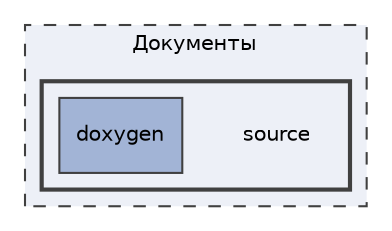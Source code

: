 digraph "/home/student/Документы/source"
{
 // LATEX_PDF_SIZE
  edge [fontname="Helvetica",fontsize="10",labelfontname="Helvetica",labelfontsize="10"];
  node [fontname="Helvetica",fontsize="10",shape=record];
  compound=true
  subgraph clusterdir_deea9ac2ebb701b26350058d0b80c84f {
    graph [ bgcolor="#edf0f7", pencolor="grey25", style="filled,dashed,", label="Документы", fontname="Helvetica", fontsize="10", URL="dir_deea9ac2ebb701b26350058d0b80c84f.html"]
  subgraph clusterdir_d6297546f9c77f8f00e0029fc0456650 {
    graph [ bgcolor="#edf0f7", pencolor="grey25", style="filled,bold,", label="", fontname="Helvetica", fontsize="10", URL="dir_d6297546f9c77f8f00e0029fc0456650.html"]
    dir_d6297546f9c77f8f00e0029fc0456650 [shape=plaintext, label="source"];
  dir_e1560aab308579f1e9fc2362f9eaf9d5 [shape=box, label="doxygen", style="filled,", fillcolor="#a2b4d6", color="grey25", URL="dir_e1560aab308579f1e9fc2362f9eaf9d5.html"];
  }
  }
}
